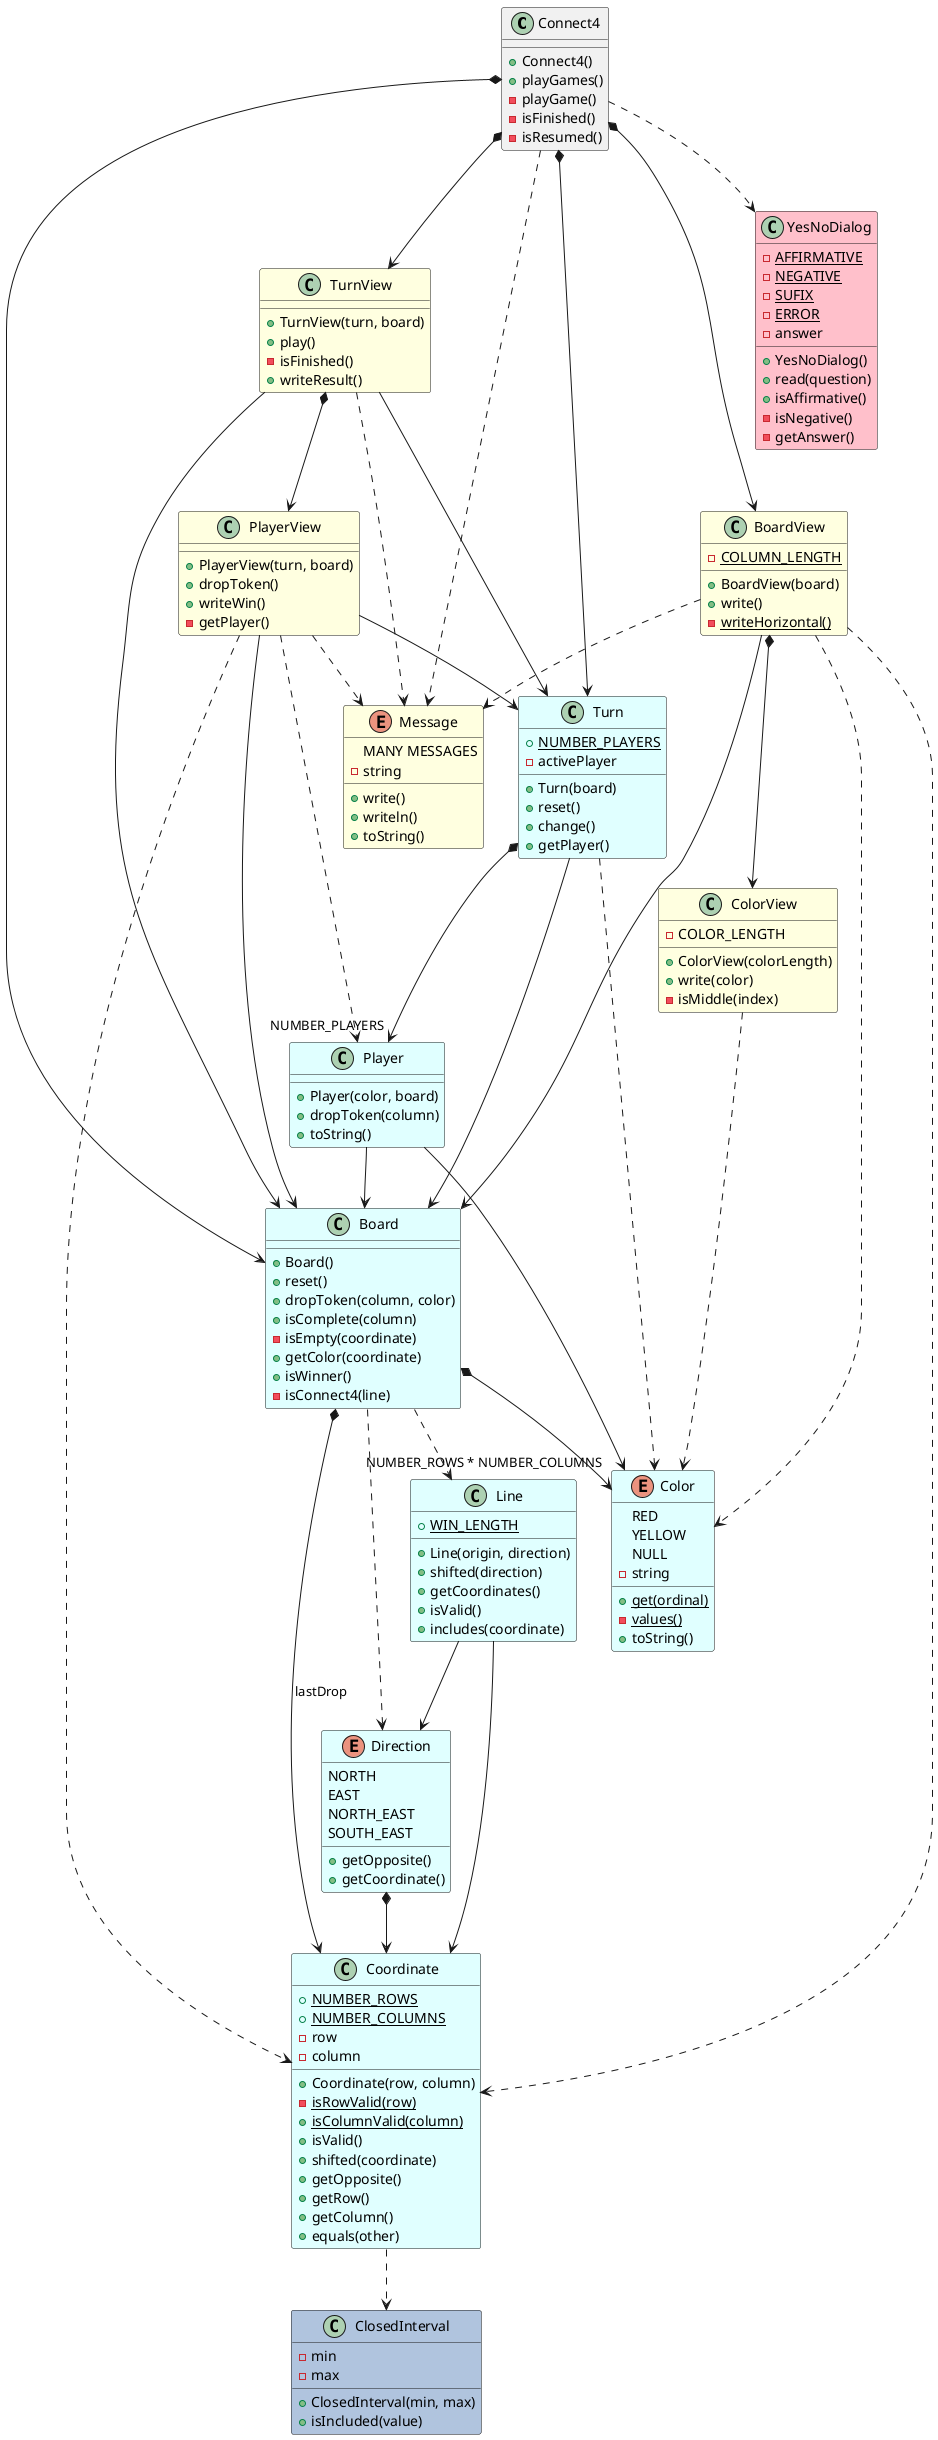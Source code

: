 @startuml analysis

class Connect4 {
    
    + Connect4()
    + playGames()
    - playGame()
    - isFinished()
    - isResumed()
}
Connect4 *--> Board
Connect4 *--> Turn
Connect4 *--> BoardView
Connect4 *--> TurnView
Connect4 ..> Message
Connect4 ..> YesNoDialog

class YesNoDialog #Pink {
    - {static} AFFIRMATIVE
    - {static} NEGATIVE
    - {static} SUFIX
    - {static} ERROR
    - answer

    + YesNoDialog()
    + read(question)
    + isAffirmative()
    - isNegative()
    - getAnswer()
}

class BoardView #LightYellow {
    - {static} COLUMN_LENGTH    

    + BoardView(board)
    + write()
    - {static} writeHorizontal()
}
BoardView --> Board
BoardView *--> ColorView
BoardView ..> Coordinate
BoardView ..> Message
BoardView ..> Color

class ColorView #LightYellow {
    - COLOR_LENGTH

    + ColorView(colorLength)
    + write(color)
    - isMiddle(index)
}
ColorView ..> Color

class TurnView #LightYellow {

    + TurnView(turn, board)
    + play()
    - isFinished()
    + writeResult()
}
TurnView --> Turn
TurnView --> Board
TurnView *--> PlayerView
TurnView ..> Message

class PlayerView #LightYellow {

    + PlayerView(turn, board)    
    + dropToken()
    + writeWin()
    - getPlayer()
}
PlayerView --> Turn
PlayerView --> Board
PlayerView ..> Player
PlayerView ..> Message
PlayerView ..> Coordinate

enum Message #LightYellow {
    MANY MESSAGES
    - string

    + write()
    + writeln()
    + toString()
}

class Turn #LightCyan {
    + {static} NUMBER_PLAYERS
    - activePlayer

    + Turn(board)
    + reset()
    + change()   
    + getPlayer() 
}
Turn *--> "NUMBER_PLAYERS" Player
Turn --> Board
Turn ..> Color

class Player #LightCyan {

    + Player(color, board)
    + dropToken(column)
    + toString()
}
Player --> Color
Player --> Board

class Board #LightCyan {

    + Board()
    + reset()
    + dropToken(column, color)
    + isComplete(column)
    - isEmpty(coordinate)
    + getColor(coordinate)
    + isWinner()
    - isConnect4(line)
}
Board *--> Coordinate : lastDrop
Board *--> "NUMBER_ROWS * NUMBER_COLUMNS" Color
Board ..> Direction
Board ..> Line

class Line #LightCyan {
    + {static} WIN_LENGTH

    + Line(origin, direction)
    + shifted(direction)
    + getCoordinates()
    + isValid()
    + includes(coordinate)
}
Line --> Coordinate
Line --> Direction

enum Direction #LightCyan {
    NORTH
    EAST
    NORTH_EAST
    SOUTH_EAST

    + getOpposite()
    + getCoordinate()
}
Direction *--> Coordinate

class Coordinate #LightCyan {
    + {static} NUMBER_ROWS
    + {static} NUMBER_COLUMNS
    - row
    - column

    + Coordinate(row, column)
    - {static} isRowValid(row)
    + {static} isColumnValid(column)
    + isValid()
    + shifted(coordinate)
    + getOpposite()
    + getRow()
    + getColumn()
    + equals(other)
}
Coordinate ..> ClosedInterval

enum Color #LightCyan {
    RED
    YELLOW
    NULL
    - string

    + {static} get(ordinal)
    - {static} values()
    + toString()
}

class ClosedInterval #LightSteelBlue {
    - min
    - max

    + ClosedInterval(min, max)
    + isIncluded(value)
}

@enduml